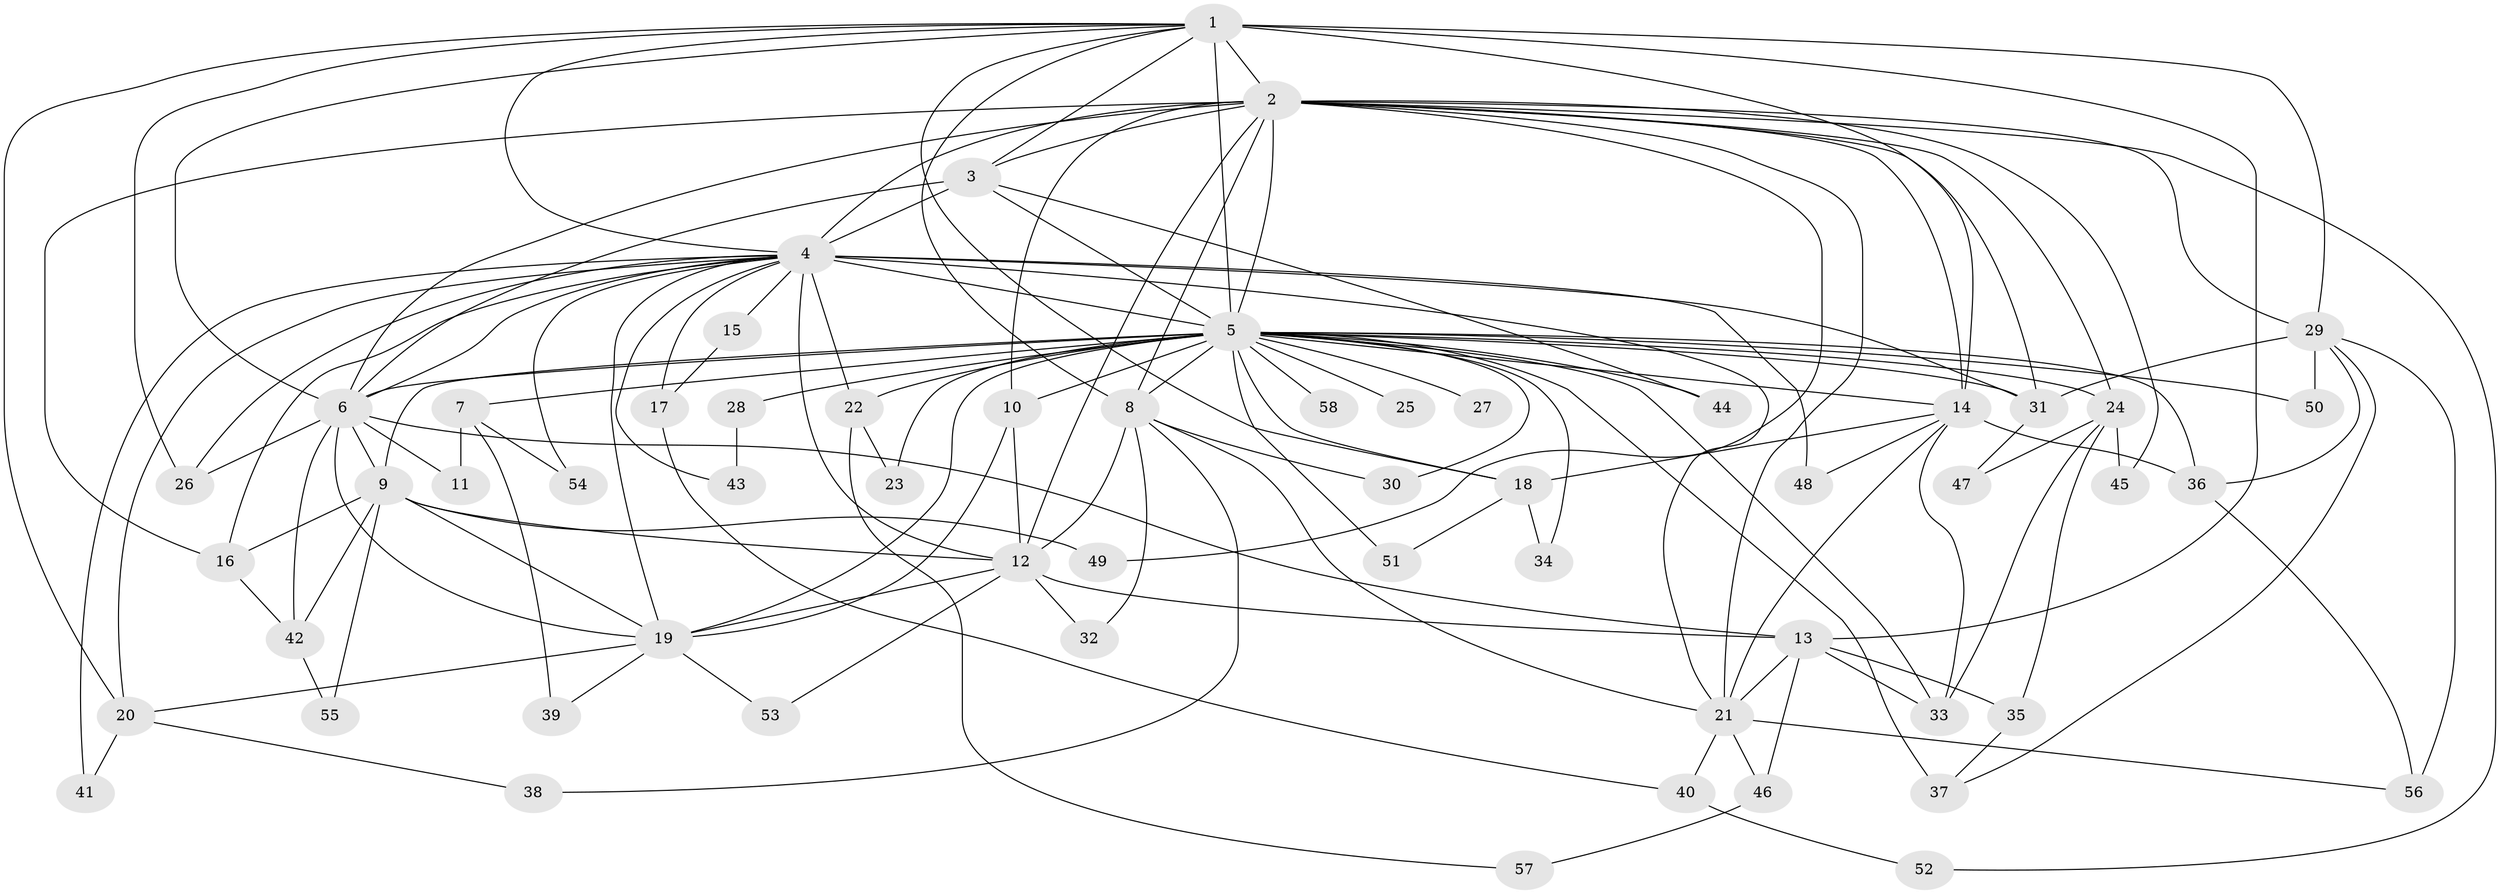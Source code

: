 // original degree distribution, {21: 0.017241379310344827, 16: 0.008620689655172414, 11: 0.008620689655172414, 31: 0.008620689655172414, 13: 0.008620689655172414, 18: 0.008620689655172414, 32: 0.008620689655172414, 25: 0.008620689655172414, 14: 0.008620689655172414, 3: 0.22413793103448276, 2: 0.5, 5: 0.06896551724137931, 6: 0.017241379310344827, 9: 0.008620689655172414, 7: 0.02586206896551724, 4: 0.0603448275862069, 8: 0.008620689655172414}
// Generated by graph-tools (version 1.1) at 2025/35/03/09/25 02:35:07]
// undirected, 58 vertices, 138 edges
graph export_dot {
graph [start="1"]
  node [color=gray90,style=filled];
  1;
  2;
  3;
  4;
  5;
  6;
  7;
  8;
  9;
  10;
  11;
  12;
  13;
  14;
  15;
  16;
  17;
  18;
  19;
  20;
  21;
  22;
  23;
  24;
  25;
  26;
  27;
  28;
  29;
  30;
  31;
  32;
  33;
  34;
  35;
  36;
  37;
  38;
  39;
  40;
  41;
  42;
  43;
  44;
  45;
  46;
  47;
  48;
  49;
  50;
  51;
  52;
  53;
  54;
  55;
  56;
  57;
  58;
  1 -- 2 [weight=4.0];
  1 -- 3 [weight=2.0];
  1 -- 4 [weight=2.0];
  1 -- 5 [weight=17.0];
  1 -- 6 [weight=2.0];
  1 -- 8 [weight=1.0];
  1 -- 13 [weight=5.0];
  1 -- 14 [weight=1.0];
  1 -- 18 [weight=1.0];
  1 -- 20 [weight=1.0];
  1 -- 26 [weight=1.0];
  1 -- 29 [weight=1.0];
  2 -- 3 [weight=3.0];
  2 -- 4 [weight=3.0];
  2 -- 5 [weight=7.0];
  2 -- 6 [weight=3.0];
  2 -- 8 [weight=1.0];
  2 -- 10 [weight=4.0];
  2 -- 12 [weight=1.0];
  2 -- 14 [weight=2.0];
  2 -- 16 [weight=2.0];
  2 -- 21 [weight=1.0];
  2 -- 24 [weight=1.0];
  2 -- 29 [weight=1.0];
  2 -- 31 [weight=1.0];
  2 -- 45 [weight=1.0];
  2 -- 49 [weight=1.0];
  2 -- 52 [weight=1.0];
  3 -- 4 [weight=1.0];
  3 -- 5 [weight=3.0];
  3 -- 6 [weight=1.0];
  3 -- 44 [weight=1.0];
  4 -- 5 [weight=6.0];
  4 -- 6 [weight=1.0];
  4 -- 12 [weight=1.0];
  4 -- 15 [weight=1.0];
  4 -- 16 [weight=1.0];
  4 -- 17 [weight=1.0];
  4 -- 19 [weight=1.0];
  4 -- 20 [weight=2.0];
  4 -- 21 [weight=1.0];
  4 -- 22 [weight=1.0];
  4 -- 26 [weight=1.0];
  4 -- 31 [weight=1.0];
  4 -- 41 [weight=1.0];
  4 -- 43 [weight=1.0];
  4 -- 48 [weight=1.0];
  4 -- 54 [weight=1.0];
  5 -- 6 [weight=3.0];
  5 -- 7 [weight=1.0];
  5 -- 8 [weight=1.0];
  5 -- 9 [weight=3.0];
  5 -- 10 [weight=2.0];
  5 -- 14 [weight=1.0];
  5 -- 18 [weight=2.0];
  5 -- 19 [weight=2.0];
  5 -- 22 [weight=1.0];
  5 -- 23 [weight=1.0];
  5 -- 24 [weight=2.0];
  5 -- 25 [weight=1.0];
  5 -- 27 [weight=2.0];
  5 -- 28 [weight=1.0];
  5 -- 30 [weight=1.0];
  5 -- 31 [weight=1.0];
  5 -- 33 [weight=1.0];
  5 -- 34 [weight=1.0];
  5 -- 36 [weight=1.0];
  5 -- 37 [weight=2.0];
  5 -- 44 [weight=2.0];
  5 -- 50 [weight=1.0];
  5 -- 51 [weight=1.0];
  5 -- 58 [weight=1.0];
  6 -- 9 [weight=1.0];
  6 -- 11 [weight=1.0];
  6 -- 13 [weight=2.0];
  6 -- 19 [weight=1.0];
  6 -- 26 [weight=1.0];
  6 -- 42 [weight=1.0];
  7 -- 11 [weight=1.0];
  7 -- 39 [weight=1.0];
  7 -- 54 [weight=1.0];
  8 -- 12 [weight=1.0];
  8 -- 21 [weight=1.0];
  8 -- 30 [weight=1.0];
  8 -- 32 [weight=1.0];
  8 -- 38 [weight=1.0];
  9 -- 12 [weight=1.0];
  9 -- 16 [weight=1.0];
  9 -- 19 [weight=1.0];
  9 -- 42 [weight=1.0];
  9 -- 49 [weight=1.0];
  9 -- 55 [weight=1.0];
  10 -- 12 [weight=1.0];
  10 -- 19 [weight=1.0];
  12 -- 13 [weight=1.0];
  12 -- 19 [weight=1.0];
  12 -- 32 [weight=1.0];
  12 -- 53 [weight=1.0];
  13 -- 21 [weight=1.0];
  13 -- 33 [weight=1.0];
  13 -- 35 [weight=1.0];
  13 -- 46 [weight=1.0];
  14 -- 18 [weight=1.0];
  14 -- 21 [weight=1.0];
  14 -- 33 [weight=1.0];
  14 -- 36 [weight=1.0];
  14 -- 48 [weight=1.0];
  15 -- 17 [weight=1.0];
  16 -- 42 [weight=1.0];
  17 -- 40 [weight=1.0];
  18 -- 34 [weight=1.0];
  18 -- 51 [weight=1.0];
  19 -- 20 [weight=1.0];
  19 -- 39 [weight=1.0];
  19 -- 53 [weight=1.0];
  20 -- 38 [weight=1.0];
  20 -- 41 [weight=1.0];
  21 -- 40 [weight=1.0];
  21 -- 46 [weight=1.0];
  21 -- 56 [weight=1.0];
  22 -- 23 [weight=1.0];
  22 -- 57 [weight=1.0];
  24 -- 33 [weight=1.0];
  24 -- 35 [weight=1.0];
  24 -- 45 [weight=1.0];
  24 -- 47 [weight=1.0];
  28 -- 43 [weight=1.0];
  29 -- 31 [weight=1.0];
  29 -- 36 [weight=1.0];
  29 -- 37 [weight=1.0];
  29 -- 50 [weight=1.0];
  29 -- 56 [weight=1.0];
  31 -- 47 [weight=1.0];
  35 -- 37 [weight=1.0];
  36 -- 56 [weight=1.0];
  40 -- 52 [weight=1.0];
  42 -- 55 [weight=1.0];
  46 -- 57 [weight=1.0];
}
